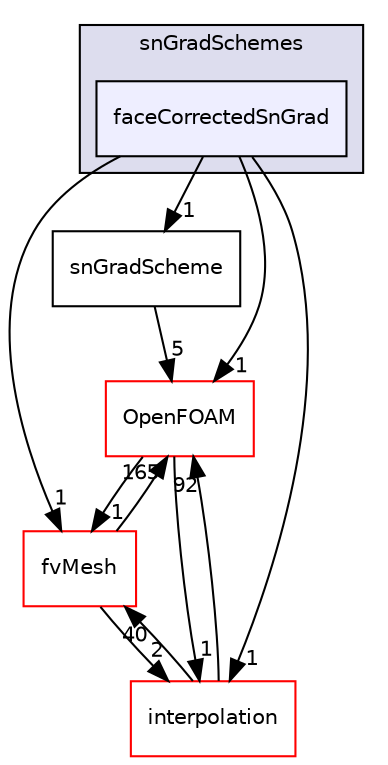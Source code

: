 digraph "src/finiteVolume/finiteVolume/snGradSchemes/faceCorrectedSnGrad" {
  bgcolor=transparent;
  compound=true
  node [ fontsize="10", fontname="Helvetica"];
  edge [ labelfontsize="10", labelfontname="Helvetica"];
  subgraph clusterdir_f2a32fae3c7e5034ec75716fe725e251 {
    graph [ bgcolor="#ddddee", pencolor="black", label="snGradSchemes" fontname="Helvetica", fontsize="10", URL="dir_f2a32fae3c7e5034ec75716fe725e251.html"]
  dir_563a5a917c2e89ad9e8a88c95e50ba10 [shape=box, label="faceCorrectedSnGrad", style="filled", fillcolor="#eeeeff", pencolor="black", URL="dir_563a5a917c2e89ad9e8a88c95e50ba10.html"];
  }
  dir_b183a1b254b58a98380f78c8137f8667 [shape=box label="snGradScheme" URL="dir_b183a1b254b58a98380f78c8137f8667.html"];
  dir_c382fa095c9c33d8673c0dd60aaef275 [shape=box label="fvMesh" color="red" URL="dir_c382fa095c9c33d8673c0dd60aaef275.html"];
  dir_a586eb954e2e5e74ecf6fe95a2457777 [shape=box label="interpolation" color="red" URL="dir_a586eb954e2e5e74ecf6fe95a2457777.html"];
  dir_c5473ff19b20e6ec4dfe5c310b3778a8 [shape=box label="OpenFOAM" color="red" URL="dir_c5473ff19b20e6ec4dfe5c310b3778a8.html"];
  dir_b183a1b254b58a98380f78c8137f8667->dir_c5473ff19b20e6ec4dfe5c310b3778a8 [headlabel="5", labeldistance=1.5 headhref="dir_001109_001950.html"];
  dir_c382fa095c9c33d8673c0dd60aaef275->dir_a586eb954e2e5e74ecf6fe95a2457777 [headlabel="2", labeldistance=1.5 headhref="dir_001119_001165.html"];
  dir_c382fa095c9c33d8673c0dd60aaef275->dir_c5473ff19b20e6ec4dfe5c310b3778a8 [headlabel="165", labeldistance=1.5 headhref="dir_001119_001950.html"];
  dir_a586eb954e2e5e74ecf6fe95a2457777->dir_c382fa095c9c33d8673c0dd60aaef275 [headlabel="40", labeldistance=1.5 headhref="dir_001165_001119.html"];
  dir_a586eb954e2e5e74ecf6fe95a2457777->dir_c5473ff19b20e6ec4dfe5c310b3778a8 [headlabel="92", labeldistance=1.5 headhref="dir_001165_001950.html"];
  dir_c5473ff19b20e6ec4dfe5c310b3778a8->dir_c382fa095c9c33d8673c0dd60aaef275 [headlabel="1", labeldistance=1.5 headhref="dir_001950_001119.html"];
  dir_c5473ff19b20e6ec4dfe5c310b3778a8->dir_a586eb954e2e5e74ecf6fe95a2457777 [headlabel="1", labeldistance=1.5 headhref="dir_001950_001165.html"];
  dir_563a5a917c2e89ad9e8a88c95e50ba10->dir_b183a1b254b58a98380f78c8137f8667 [headlabel="1", labeldistance=1.5 headhref="dir_001104_001109.html"];
  dir_563a5a917c2e89ad9e8a88c95e50ba10->dir_c382fa095c9c33d8673c0dd60aaef275 [headlabel="1", labeldistance=1.5 headhref="dir_001104_001119.html"];
  dir_563a5a917c2e89ad9e8a88c95e50ba10->dir_a586eb954e2e5e74ecf6fe95a2457777 [headlabel="1", labeldistance=1.5 headhref="dir_001104_001165.html"];
  dir_563a5a917c2e89ad9e8a88c95e50ba10->dir_c5473ff19b20e6ec4dfe5c310b3778a8 [headlabel="1", labeldistance=1.5 headhref="dir_001104_001950.html"];
}
